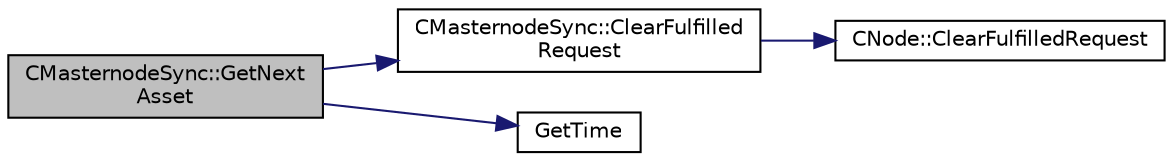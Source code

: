 digraph "CMasternodeSync::GetNextAsset"
{
  edge [fontname="Helvetica",fontsize="10",labelfontname="Helvetica",labelfontsize="10"];
  node [fontname="Helvetica",fontsize="10",shape=record];
  rankdir="LR";
  Node18 [label="CMasternodeSync::GetNext\lAsset",height=0.2,width=0.4,color="black", fillcolor="grey75", style="filled", fontcolor="black"];
  Node18 -> Node19 [color="midnightblue",fontsize="10",style="solid",fontname="Helvetica"];
  Node19 [label="CMasternodeSync::ClearFulfilled\lRequest",height=0.2,width=0.4,color="black", fillcolor="white", style="filled",URL="$class_c_masternode_sync.html#a3cf95b0b811b5d1b03adc5e2a15dbbdd"];
  Node19 -> Node20 [color="midnightblue",fontsize="10",style="solid",fontname="Helvetica"];
  Node20 [label="CNode::ClearFulfilledRequest",height=0.2,width=0.4,color="black", fillcolor="white", style="filled",URL="$class_c_node.html#aa57c7ad448501f5c8667d430b390b5ea"];
  Node18 -> Node21 [color="midnightblue",fontsize="10",style="solid",fontname="Helvetica"];
  Node21 [label="GetTime",height=0.2,width=0.4,color="black", fillcolor="white", style="filled",URL="$utiltime_8cpp.html#a46fac5fba8ba905b5f9acb364f5d8c6f",tooltip="For unit testing. "];
}

